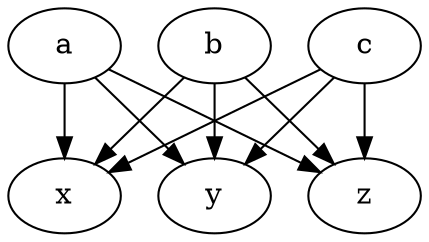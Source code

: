 digraph g {
        a -> x;
        b -> x;
        c -> x;
        a -> y;
        b -> y;
        c -> y;
        a -> z;
        b -> z;
        c -> z;
}

